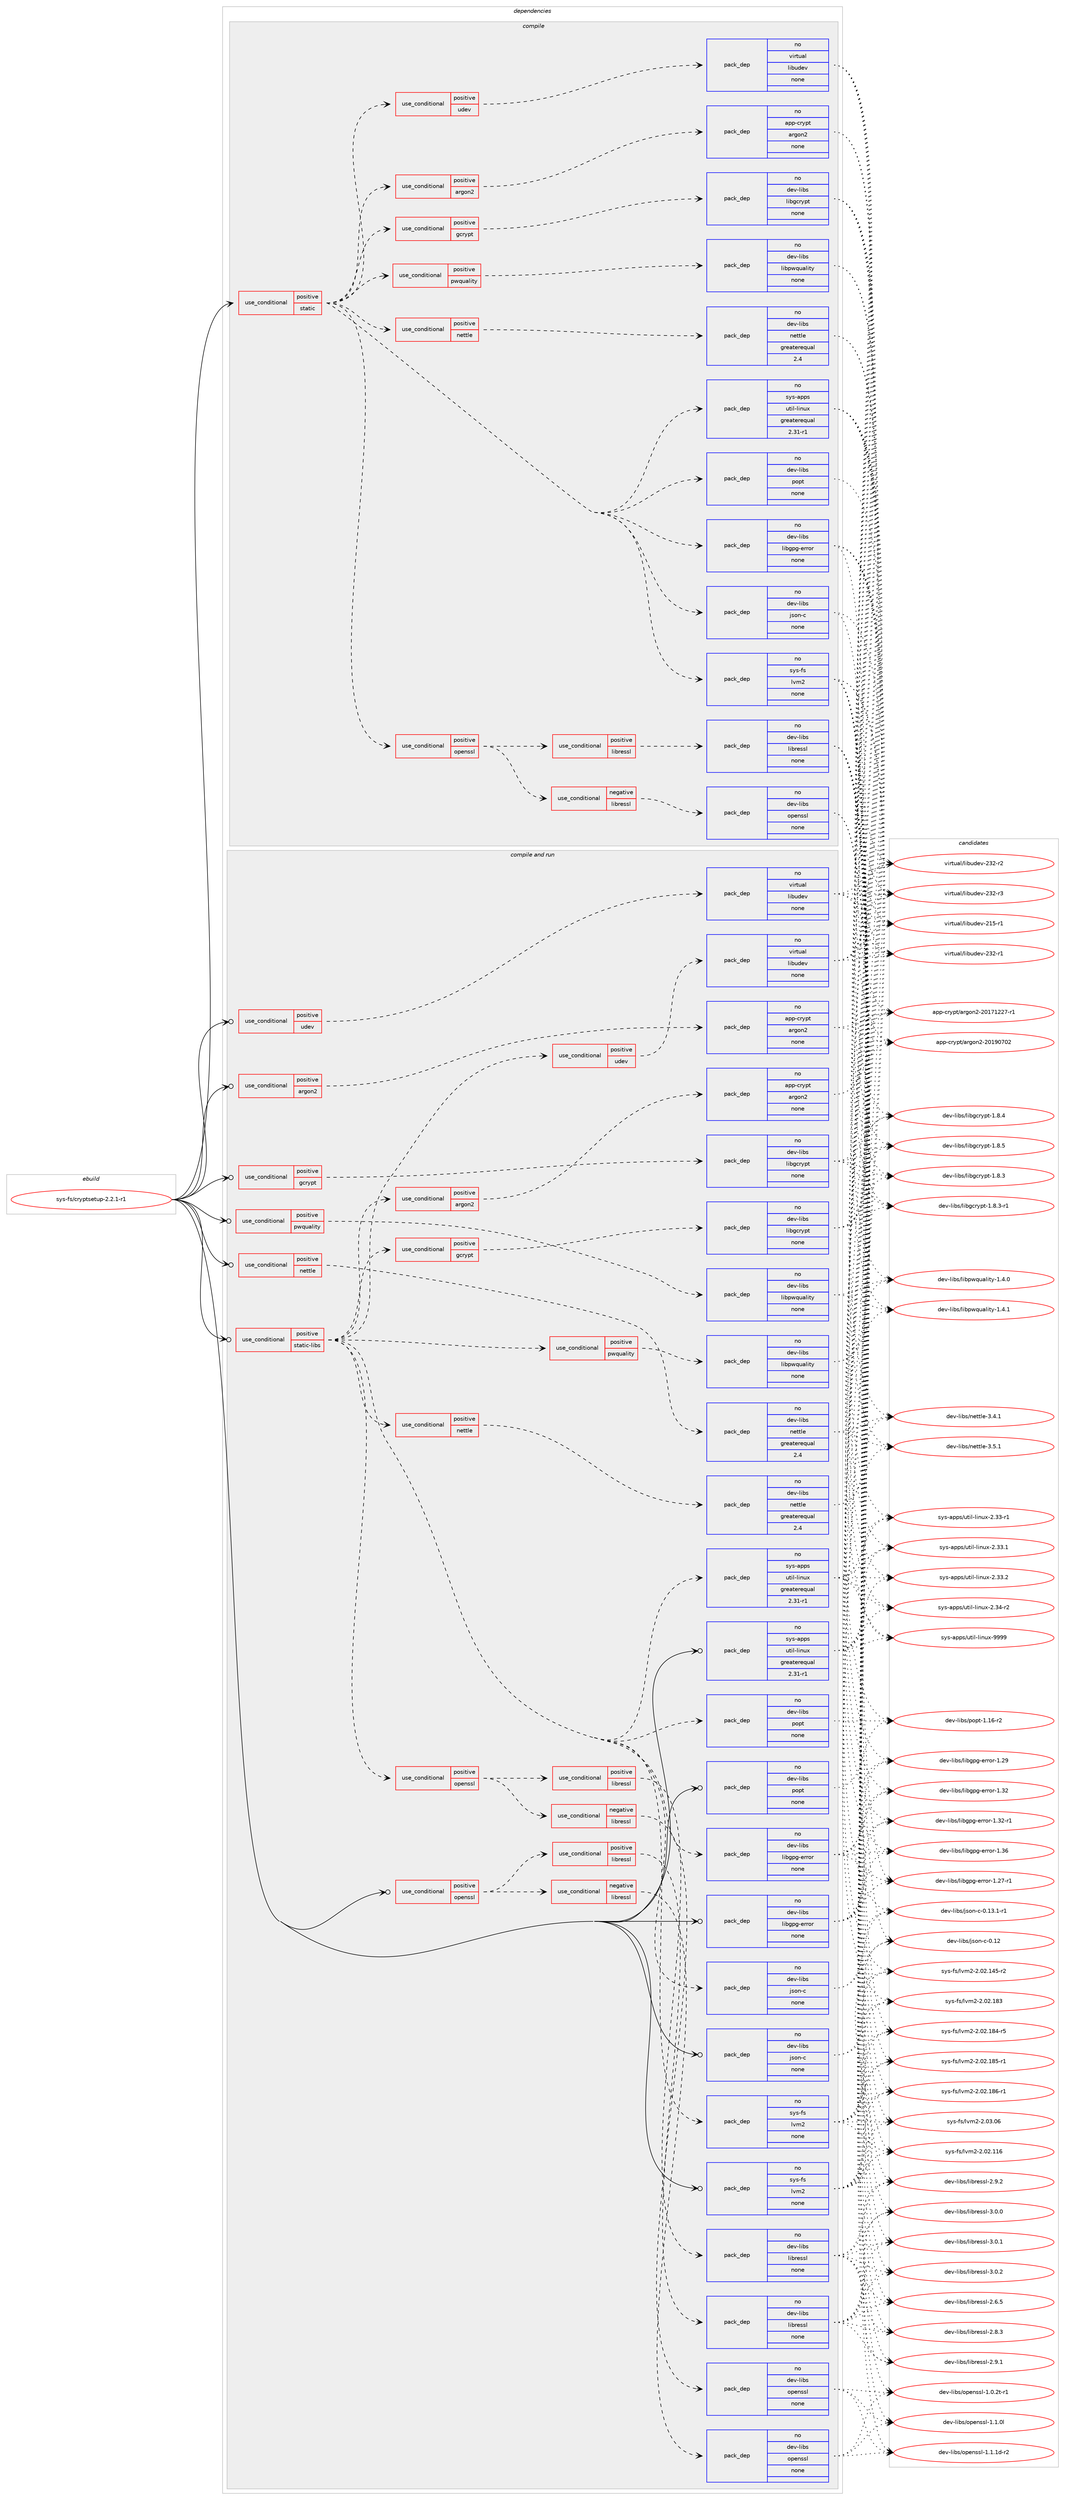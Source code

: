 digraph prolog {

# *************
# Graph options
# *************

newrank=true;
concentrate=true;
compound=true;
graph [rankdir=LR,fontname=Helvetica,fontsize=10,ranksep=1.5];#, ranksep=2.5, nodesep=0.2];
edge  [arrowhead=vee];
node  [fontname=Helvetica,fontsize=10];

# **********
# The ebuild
# **********

subgraph cluster_leftcol {
color=gray;
rank=same;
label=<<i>ebuild</i>>;
id [label="sys-fs/cryptsetup-2.2.1-r1", color=red, width=4, href="../sys-fs/cryptsetup-2.2.1-r1.svg"];
}

# ****************
# The dependencies
# ****************

subgraph cluster_midcol {
color=gray;
label=<<i>dependencies</i>>;
subgraph cluster_compile {
fillcolor="#eeeeee";
style=filled;
label=<<i>compile</i>>;
subgraph cond214289 {
dependency891576 [label=<<TABLE BORDER="0" CELLBORDER="1" CELLSPACING="0" CELLPADDING="4"><TR><TD ROWSPAN="3" CELLPADDING="10">use_conditional</TD></TR><TR><TD>positive</TD></TR><TR><TD>static</TD></TR></TABLE>>, shape=none, color=red];
subgraph pack661666 {
dependency891577 [label=<<TABLE BORDER="0" CELLBORDER="1" CELLSPACING="0" CELLPADDING="4" WIDTH="220"><TR><TD ROWSPAN="6" CELLPADDING="30">pack_dep</TD></TR><TR><TD WIDTH="110">no</TD></TR><TR><TD>dev-libs</TD></TR><TR><TD>json-c</TD></TR><TR><TD>none</TD></TR><TR><TD></TD></TR></TABLE>>, shape=none, color=blue];
}
dependency891576:e -> dependency891577:w [weight=20,style="dashed",arrowhead="vee"];
subgraph pack661667 {
dependency891578 [label=<<TABLE BORDER="0" CELLBORDER="1" CELLSPACING="0" CELLPADDING="4" WIDTH="220"><TR><TD ROWSPAN="6" CELLPADDING="30">pack_dep</TD></TR><TR><TD WIDTH="110">no</TD></TR><TR><TD>dev-libs</TD></TR><TR><TD>libgpg-error</TD></TR><TR><TD>none</TD></TR><TR><TD></TD></TR></TABLE>>, shape=none, color=blue];
}
dependency891576:e -> dependency891578:w [weight=20,style="dashed",arrowhead="vee"];
subgraph pack661668 {
dependency891579 [label=<<TABLE BORDER="0" CELLBORDER="1" CELLSPACING="0" CELLPADDING="4" WIDTH="220"><TR><TD ROWSPAN="6" CELLPADDING="30">pack_dep</TD></TR><TR><TD WIDTH="110">no</TD></TR><TR><TD>dev-libs</TD></TR><TR><TD>popt</TD></TR><TR><TD>none</TD></TR><TR><TD></TD></TR></TABLE>>, shape=none, color=blue];
}
dependency891576:e -> dependency891579:w [weight=20,style="dashed",arrowhead="vee"];
subgraph pack661669 {
dependency891580 [label=<<TABLE BORDER="0" CELLBORDER="1" CELLSPACING="0" CELLPADDING="4" WIDTH="220"><TR><TD ROWSPAN="6" CELLPADDING="30">pack_dep</TD></TR><TR><TD WIDTH="110">no</TD></TR><TR><TD>sys-apps</TD></TR><TR><TD>util-linux</TD></TR><TR><TD>greaterequal</TD></TR><TR><TD>2.31-r1</TD></TR></TABLE>>, shape=none, color=blue];
}
dependency891576:e -> dependency891580:w [weight=20,style="dashed",arrowhead="vee"];
subgraph cond214290 {
dependency891581 [label=<<TABLE BORDER="0" CELLBORDER="1" CELLSPACING="0" CELLPADDING="4"><TR><TD ROWSPAN="3" CELLPADDING="10">use_conditional</TD></TR><TR><TD>positive</TD></TR><TR><TD>argon2</TD></TR></TABLE>>, shape=none, color=red];
subgraph pack661670 {
dependency891582 [label=<<TABLE BORDER="0" CELLBORDER="1" CELLSPACING="0" CELLPADDING="4" WIDTH="220"><TR><TD ROWSPAN="6" CELLPADDING="30">pack_dep</TD></TR><TR><TD WIDTH="110">no</TD></TR><TR><TD>app-crypt</TD></TR><TR><TD>argon2</TD></TR><TR><TD>none</TD></TR><TR><TD></TD></TR></TABLE>>, shape=none, color=blue];
}
dependency891581:e -> dependency891582:w [weight=20,style="dashed",arrowhead="vee"];
}
dependency891576:e -> dependency891581:w [weight=20,style="dashed",arrowhead="vee"];
subgraph cond214291 {
dependency891583 [label=<<TABLE BORDER="0" CELLBORDER="1" CELLSPACING="0" CELLPADDING="4"><TR><TD ROWSPAN="3" CELLPADDING="10">use_conditional</TD></TR><TR><TD>positive</TD></TR><TR><TD>gcrypt</TD></TR></TABLE>>, shape=none, color=red];
subgraph pack661671 {
dependency891584 [label=<<TABLE BORDER="0" CELLBORDER="1" CELLSPACING="0" CELLPADDING="4" WIDTH="220"><TR><TD ROWSPAN="6" CELLPADDING="30">pack_dep</TD></TR><TR><TD WIDTH="110">no</TD></TR><TR><TD>dev-libs</TD></TR><TR><TD>libgcrypt</TD></TR><TR><TD>none</TD></TR><TR><TD></TD></TR></TABLE>>, shape=none, color=blue];
}
dependency891583:e -> dependency891584:w [weight=20,style="dashed",arrowhead="vee"];
}
dependency891576:e -> dependency891583:w [weight=20,style="dashed",arrowhead="vee"];
subgraph cond214292 {
dependency891585 [label=<<TABLE BORDER="0" CELLBORDER="1" CELLSPACING="0" CELLPADDING="4"><TR><TD ROWSPAN="3" CELLPADDING="10">use_conditional</TD></TR><TR><TD>positive</TD></TR><TR><TD>nettle</TD></TR></TABLE>>, shape=none, color=red];
subgraph pack661672 {
dependency891586 [label=<<TABLE BORDER="0" CELLBORDER="1" CELLSPACING="0" CELLPADDING="4" WIDTH="220"><TR><TD ROWSPAN="6" CELLPADDING="30">pack_dep</TD></TR><TR><TD WIDTH="110">no</TD></TR><TR><TD>dev-libs</TD></TR><TR><TD>nettle</TD></TR><TR><TD>greaterequal</TD></TR><TR><TD>2.4</TD></TR></TABLE>>, shape=none, color=blue];
}
dependency891585:e -> dependency891586:w [weight=20,style="dashed",arrowhead="vee"];
}
dependency891576:e -> dependency891585:w [weight=20,style="dashed",arrowhead="vee"];
subgraph cond214293 {
dependency891587 [label=<<TABLE BORDER="0" CELLBORDER="1" CELLSPACING="0" CELLPADDING="4"><TR><TD ROWSPAN="3" CELLPADDING="10">use_conditional</TD></TR><TR><TD>positive</TD></TR><TR><TD>openssl</TD></TR></TABLE>>, shape=none, color=red];
subgraph cond214294 {
dependency891588 [label=<<TABLE BORDER="0" CELLBORDER="1" CELLSPACING="0" CELLPADDING="4"><TR><TD ROWSPAN="3" CELLPADDING="10">use_conditional</TD></TR><TR><TD>negative</TD></TR><TR><TD>libressl</TD></TR></TABLE>>, shape=none, color=red];
subgraph pack661673 {
dependency891589 [label=<<TABLE BORDER="0" CELLBORDER="1" CELLSPACING="0" CELLPADDING="4" WIDTH="220"><TR><TD ROWSPAN="6" CELLPADDING="30">pack_dep</TD></TR><TR><TD WIDTH="110">no</TD></TR><TR><TD>dev-libs</TD></TR><TR><TD>openssl</TD></TR><TR><TD>none</TD></TR><TR><TD></TD></TR></TABLE>>, shape=none, color=blue];
}
dependency891588:e -> dependency891589:w [weight=20,style="dashed",arrowhead="vee"];
}
dependency891587:e -> dependency891588:w [weight=20,style="dashed",arrowhead="vee"];
subgraph cond214295 {
dependency891590 [label=<<TABLE BORDER="0" CELLBORDER="1" CELLSPACING="0" CELLPADDING="4"><TR><TD ROWSPAN="3" CELLPADDING="10">use_conditional</TD></TR><TR><TD>positive</TD></TR><TR><TD>libressl</TD></TR></TABLE>>, shape=none, color=red];
subgraph pack661674 {
dependency891591 [label=<<TABLE BORDER="0" CELLBORDER="1" CELLSPACING="0" CELLPADDING="4" WIDTH="220"><TR><TD ROWSPAN="6" CELLPADDING="30">pack_dep</TD></TR><TR><TD WIDTH="110">no</TD></TR><TR><TD>dev-libs</TD></TR><TR><TD>libressl</TD></TR><TR><TD>none</TD></TR><TR><TD></TD></TR></TABLE>>, shape=none, color=blue];
}
dependency891590:e -> dependency891591:w [weight=20,style="dashed",arrowhead="vee"];
}
dependency891587:e -> dependency891590:w [weight=20,style="dashed",arrowhead="vee"];
}
dependency891576:e -> dependency891587:w [weight=20,style="dashed",arrowhead="vee"];
subgraph cond214296 {
dependency891592 [label=<<TABLE BORDER="0" CELLBORDER="1" CELLSPACING="0" CELLPADDING="4"><TR><TD ROWSPAN="3" CELLPADDING="10">use_conditional</TD></TR><TR><TD>positive</TD></TR><TR><TD>pwquality</TD></TR></TABLE>>, shape=none, color=red];
subgraph pack661675 {
dependency891593 [label=<<TABLE BORDER="0" CELLBORDER="1" CELLSPACING="0" CELLPADDING="4" WIDTH="220"><TR><TD ROWSPAN="6" CELLPADDING="30">pack_dep</TD></TR><TR><TD WIDTH="110">no</TD></TR><TR><TD>dev-libs</TD></TR><TR><TD>libpwquality</TD></TR><TR><TD>none</TD></TR><TR><TD></TD></TR></TABLE>>, shape=none, color=blue];
}
dependency891592:e -> dependency891593:w [weight=20,style="dashed",arrowhead="vee"];
}
dependency891576:e -> dependency891592:w [weight=20,style="dashed",arrowhead="vee"];
subgraph pack661676 {
dependency891594 [label=<<TABLE BORDER="0" CELLBORDER="1" CELLSPACING="0" CELLPADDING="4" WIDTH="220"><TR><TD ROWSPAN="6" CELLPADDING="30">pack_dep</TD></TR><TR><TD WIDTH="110">no</TD></TR><TR><TD>sys-fs</TD></TR><TR><TD>lvm2</TD></TR><TR><TD>none</TD></TR><TR><TD></TD></TR></TABLE>>, shape=none, color=blue];
}
dependency891576:e -> dependency891594:w [weight=20,style="dashed",arrowhead="vee"];
subgraph cond214297 {
dependency891595 [label=<<TABLE BORDER="0" CELLBORDER="1" CELLSPACING="0" CELLPADDING="4"><TR><TD ROWSPAN="3" CELLPADDING="10">use_conditional</TD></TR><TR><TD>positive</TD></TR><TR><TD>udev</TD></TR></TABLE>>, shape=none, color=red];
subgraph pack661677 {
dependency891596 [label=<<TABLE BORDER="0" CELLBORDER="1" CELLSPACING="0" CELLPADDING="4" WIDTH="220"><TR><TD ROWSPAN="6" CELLPADDING="30">pack_dep</TD></TR><TR><TD WIDTH="110">no</TD></TR><TR><TD>virtual</TD></TR><TR><TD>libudev</TD></TR><TR><TD>none</TD></TR><TR><TD></TD></TR></TABLE>>, shape=none, color=blue];
}
dependency891595:e -> dependency891596:w [weight=20,style="dashed",arrowhead="vee"];
}
dependency891576:e -> dependency891595:w [weight=20,style="dashed",arrowhead="vee"];
}
id:e -> dependency891576:w [weight=20,style="solid",arrowhead="vee"];
}
subgraph cluster_compileandrun {
fillcolor="#eeeeee";
style=filled;
label=<<i>compile and run</i>>;
subgraph cond214298 {
dependency891597 [label=<<TABLE BORDER="0" CELLBORDER="1" CELLSPACING="0" CELLPADDING="4"><TR><TD ROWSPAN="3" CELLPADDING="10">use_conditional</TD></TR><TR><TD>positive</TD></TR><TR><TD>argon2</TD></TR></TABLE>>, shape=none, color=red];
subgraph pack661678 {
dependency891598 [label=<<TABLE BORDER="0" CELLBORDER="1" CELLSPACING="0" CELLPADDING="4" WIDTH="220"><TR><TD ROWSPAN="6" CELLPADDING="30">pack_dep</TD></TR><TR><TD WIDTH="110">no</TD></TR><TR><TD>app-crypt</TD></TR><TR><TD>argon2</TD></TR><TR><TD>none</TD></TR><TR><TD></TD></TR></TABLE>>, shape=none, color=blue];
}
dependency891597:e -> dependency891598:w [weight=20,style="dashed",arrowhead="vee"];
}
id:e -> dependency891597:w [weight=20,style="solid",arrowhead="odotvee"];
subgraph cond214299 {
dependency891599 [label=<<TABLE BORDER="0" CELLBORDER="1" CELLSPACING="0" CELLPADDING="4"><TR><TD ROWSPAN="3" CELLPADDING="10">use_conditional</TD></TR><TR><TD>positive</TD></TR><TR><TD>gcrypt</TD></TR></TABLE>>, shape=none, color=red];
subgraph pack661679 {
dependency891600 [label=<<TABLE BORDER="0" CELLBORDER="1" CELLSPACING="0" CELLPADDING="4" WIDTH="220"><TR><TD ROWSPAN="6" CELLPADDING="30">pack_dep</TD></TR><TR><TD WIDTH="110">no</TD></TR><TR><TD>dev-libs</TD></TR><TR><TD>libgcrypt</TD></TR><TR><TD>none</TD></TR><TR><TD></TD></TR></TABLE>>, shape=none, color=blue];
}
dependency891599:e -> dependency891600:w [weight=20,style="dashed",arrowhead="vee"];
}
id:e -> dependency891599:w [weight=20,style="solid",arrowhead="odotvee"];
subgraph cond214300 {
dependency891601 [label=<<TABLE BORDER="0" CELLBORDER="1" CELLSPACING="0" CELLPADDING="4"><TR><TD ROWSPAN="3" CELLPADDING="10">use_conditional</TD></TR><TR><TD>positive</TD></TR><TR><TD>nettle</TD></TR></TABLE>>, shape=none, color=red];
subgraph pack661680 {
dependency891602 [label=<<TABLE BORDER="0" CELLBORDER="1" CELLSPACING="0" CELLPADDING="4" WIDTH="220"><TR><TD ROWSPAN="6" CELLPADDING="30">pack_dep</TD></TR><TR><TD WIDTH="110">no</TD></TR><TR><TD>dev-libs</TD></TR><TR><TD>nettle</TD></TR><TR><TD>greaterequal</TD></TR><TR><TD>2.4</TD></TR></TABLE>>, shape=none, color=blue];
}
dependency891601:e -> dependency891602:w [weight=20,style="dashed",arrowhead="vee"];
}
id:e -> dependency891601:w [weight=20,style="solid",arrowhead="odotvee"];
subgraph cond214301 {
dependency891603 [label=<<TABLE BORDER="0" CELLBORDER="1" CELLSPACING="0" CELLPADDING="4"><TR><TD ROWSPAN="3" CELLPADDING="10">use_conditional</TD></TR><TR><TD>positive</TD></TR><TR><TD>openssl</TD></TR></TABLE>>, shape=none, color=red];
subgraph cond214302 {
dependency891604 [label=<<TABLE BORDER="0" CELLBORDER="1" CELLSPACING="0" CELLPADDING="4"><TR><TD ROWSPAN="3" CELLPADDING="10">use_conditional</TD></TR><TR><TD>negative</TD></TR><TR><TD>libressl</TD></TR></TABLE>>, shape=none, color=red];
subgraph pack661681 {
dependency891605 [label=<<TABLE BORDER="0" CELLBORDER="1" CELLSPACING="0" CELLPADDING="4" WIDTH="220"><TR><TD ROWSPAN="6" CELLPADDING="30">pack_dep</TD></TR><TR><TD WIDTH="110">no</TD></TR><TR><TD>dev-libs</TD></TR><TR><TD>openssl</TD></TR><TR><TD>none</TD></TR><TR><TD></TD></TR></TABLE>>, shape=none, color=blue];
}
dependency891604:e -> dependency891605:w [weight=20,style="dashed",arrowhead="vee"];
}
dependency891603:e -> dependency891604:w [weight=20,style="dashed",arrowhead="vee"];
subgraph cond214303 {
dependency891606 [label=<<TABLE BORDER="0" CELLBORDER="1" CELLSPACING="0" CELLPADDING="4"><TR><TD ROWSPAN="3" CELLPADDING="10">use_conditional</TD></TR><TR><TD>positive</TD></TR><TR><TD>libressl</TD></TR></TABLE>>, shape=none, color=red];
subgraph pack661682 {
dependency891607 [label=<<TABLE BORDER="0" CELLBORDER="1" CELLSPACING="0" CELLPADDING="4" WIDTH="220"><TR><TD ROWSPAN="6" CELLPADDING="30">pack_dep</TD></TR><TR><TD WIDTH="110">no</TD></TR><TR><TD>dev-libs</TD></TR><TR><TD>libressl</TD></TR><TR><TD>none</TD></TR><TR><TD></TD></TR></TABLE>>, shape=none, color=blue];
}
dependency891606:e -> dependency891607:w [weight=20,style="dashed",arrowhead="vee"];
}
dependency891603:e -> dependency891606:w [weight=20,style="dashed",arrowhead="vee"];
}
id:e -> dependency891603:w [weight=20,style="solid",arrowhead="odotvee"];
subgraph cond214304 {
dependency891608 [label=<<TABLE BORDER="0" CELLBORDER="1" CELLSPACING="0" CELLPADDING="4"><TR><TD ROWSPAN="3" CELLPADDING="10">use_conditional</TD></TR><TR><TD>positive</TD></TR><TR><TD>pwquality</TD></TR></TABLE>>, shape=none, color=red];
subgraph pack661683 {
dependency891609 [label=<<TABLE BORDER="0" CELLBORDER="1" CELLSPACING="0" CELLPADDING="4" WIDTH="220"><TR><TD ROWSPAN="6" CELLPADDING="30">pack_dep</TD></TR><TR><TD WIDTH="110">no</TD></TR><TR><TD>dev-libs</TD></TR><TR><TD>libpwquality</TD></TR><TR><TD>none</TD></TR><TR><TD></TD></TR></TABLE>>, shape=none, color=blue];
}
dependency891608:e -> dependency891609:w [weight=20,style="dashed",arrowhead="vee"];
}
id:e -> dependency891608:w [weight=20,style="solid",arrowhead="odotvee"];
subgraph cond214305 {
dependency891610 [label=<<TABLE BORDER="0" CELLBORDER="1" CELLSPACING="0" CELLPADDING="4"><TR><TD ROWSPAN="3" CELLPADDING="10">use_conditional</TD></TR><TR><TD>positive</TD></TR><TR><TD>static-libs</TD></TR></TABLE>>, shape=none, color=red];
subgraph pack661684 {
dependency891611 [label=<<TABLE BORDER="0" CELLBORDER="1" CELLSPACING="0" CELLPADDING="4" WIDTH="220"><TR><TD ROWSPAN="6" CELLPADDING="30">pack_dep</TD></TR><TR><TD WIDTH="110">no</TD></TR><TR><TD>dev-libs</TD></TR><TR><TD>json-c</TD></TR><TR><TD>none</TD></TR><TR><TD></TD></TR></TABLE>>, shape=none, color=blue];
}
dependency891610:e -> dependency891611:w [weight=20,style="dashed",arrowhead="vee"];
subgraph pack661685 {
dependency891612 [label=<<TABLE BORDER="0" CELLBORDER="1" CELLSPACING="0" CELLPADDING="4" WIDTH="220"><TR><TD ROWSPAN="6" CELLPADDING="30">pack_dep</TD></TR><TR><TD WIDTH="110">no</TD></TR><TR><TD>dev-libs</TD></TR><TR><TD>libgpg-error</TD></TR><TR><TD>none</TD></TR><TR><TD></TD></TR></TABLE>>, shape=none, color=blue];
}
dependency891610:e -> dependency891612:w [weight=20,style="dashed",arrowhead="vee"];
subgraph pack661686 {
dependency891613 [label=<<TABLE BORDER="0" CELLBORDER="1" CELLSPACING="0" CELLPADDING="4" WIDTH="220"><TR><TD ROWSPAN="6" CELLPADDING="30">pack_dep</TD></TR><TR><TD WIDTH="110">no</TD></TR><TR><TD>dev-libs</TD></TR><TR><TD>popt</TD></TR><TR><TD>none</TD></TR><TR><TD></TD></TR></TABLE>>, shape=none, color=blue];
}
dependency891610:e -> dependency891613:w [weight=20,style="dashed",arrowhead="vee"];
subgraph pack661687 {
dependency891614 [label=<<TABLE BORDER="0" CELLBORDER="1" CELLSPACING="0" CELLPADDING="4" WIDTH="220"><TR><TD ROWSPAN="6" CELLPADDING="30">pack_dep</TD></TR><TR><TD WIDTH="110">no</TD></TR><TR><TD>sys-apps</TD></TR><TR><TD>util-linux</TD></TR><TR><TD>greaterequal</TD></TR><TR><TD>2.31-r1</TD></TR></TABLE>>, shape=none, color=blue];
}
dependency891610:e -> dependency891614:w [weight=20,style="dashed",arrowhead="vee"];
subgraph cond214306 {
dependency891615 [label=<<TABLE BORDER="0" CELLBORDER="1" CELLSPACING="0" CELLPADDING="4"><TR><TD ROWSPAN="3" CELLPADDING="10">use_conditional</TD></TR><TR><TD>positive</TD></TR><TR><TD>argon2</TD></TR></TABLE>>, shape=none, color=red];
subgraph pack661688 {
dependency891616 [label=<<TABLE BORDER="0" CELLBORDER="1" CELLSPACING="0" CELLPADDING="4" WIDTH="220"><TR><TD ROWSPAN="6" CELLPADDING="30">pack_dep</TD></TR><TR><TD WIDTH="110">no</TD></TR><TR><TD>app-crypt</TD></TR><TR><TD>argon2</TD></TR><TR><TD>none</TD></TR><TR><TD></TD></TR></TABLE>>, shape=none, color=blue];
}
dependency891615:e -> dependency891616:w [weight=20,style="dashed",arrowhead="vee"];
}
dependency891610:e -> dependency891615:w [weight=20,style="dashed",arrowhead="vee"];
subgraph cond214307 {
dependency891617 [label=<<TABLE BORDER="0" CELLBORDER="1" CELLSPACING="0" CELLPADDING="4"><TR><TD ROWSPAN="3" CELLPADDING="10">use_conditional</TD></TR><TR><TD>positive</TD></TR><TR><TD>gcrypt</TD></TR></TABLE>>, shape=none, color=red];
subgraph pack661689 {
dependency891618 [label=<<TABLE BORDER="0" CELLBORDER="1" CELLSPACING="0" CELLPADDING="4" WIDTH="220"><TR><TD ROWSPAN="6" CELLPADDING="30">pack_dep</TD></TR><TR><TD WIDTH="110">no</TD></TR><TR><TD>dev-libs</TD></TR><TR><TD>libgcrypt</TD></TR><TR><TD>none</TD></TR><TR><TD></TD></TR></TABLE>>, shape=none, color=blue];
}
dependency891617:e -> dependency891618:w [weight=20,style="dashed",arrowhead="vee"];
}
dependency891610:e -> dependency891617:w [weight=20,style="dashed",arrowhead="vee"];
subgraph cond214308 {
dependency891619 [label=<<TABLE BORDER="0" CELLBORDER="1" CELLSPACING="0" CELLPADDING="4"><TR><TD ROWSPAN="3" CELLPADDING="10">use_conditional</TD></TR><TR><TD>positive</TD></TR><TR><TD>nettle</TD></TR></TABLE>>, shape=none, color=red];
subgraph pack661690 {
dependency891620 [label=<<TABLE BORDER="0" CELLBORDER="1" CELLSPACING="0" CELLPADDING="4" WIDTH="220"><TR><TD ROWSPAN="6" CELLPADDING="30">pack_dep</TD></TR><TR><TD WIDTH="110">no</TD></TR><TR><TD>dev-libs</TD></TR><TR><TD>nettle</TD></TR><TR><TD>greaterequal</TD></TR><TR><TD>2.4</TD></TR></TABLE>>, shape=none, color=blue];
}
dependency891619:e -> dependency891620:w [weight=20,style="dashed",arrowhead="vee"];
}
dependency891610:e -> dependency891619:w [weight=20,style="dashed",arrowhead="vee"];
subgraph cond214309 {
dependency891621 [label=<<TABLE BORDER="0" CELLBORDER="1" CELLSPACING="0" CELLPADDING="4"><TR><TD ROWSPAN="3" CELLPADDING="10">use_conditional</TD></TR><TR><TD>positive</TD></TR><TR><TD>openssl</TD></TR></TABLE>>, shape=none, color=red];
subgraph cond214310 {
dependency891622 [label=<<TABLE BORDER="0" CELLBORDER="1" CELLSPACING="0" CELLPADDING="4"><TR><TD ROWSPAN="3" CELLPADDING="10">use_conditional</TD></TR><TR><TD>negative</TD></TR><TR><TD>libressl</TD></TR></TABLE>>, shape=none, color=red];
subgraph pack661691 {
dependency891623 [label=<<TABLE BORDER="0" CELLBORDER="1" CELLSPACING="0" CELLPADDING="4" WIDTH="220"><TR><TD ROWSPAN="6" CELLPADDING="30">pack_dep</TD></TR><TR><TD WIDTH="110">no</TD></TR><TR><TD>dev-libs</TD></TR><TR><TD>openssl</TD></TR><TR><TD>none</TD></TR><TR><TD></TD></TR></TABLE>>, shape=none, color=blue];
}
dependency891622:e -> dependency891623:w [weight=20,style="dashed",arrowhead="vee"];
}
dependency891621:e -> dependency891622:w [weight=20,style="dashed",arrowhead="vee"];
subgraph cond214311 {
dependency891624 [label=<<TABLE BORDER="0" CELLBORDER="1" CELLSPACING="0" CELLPADDING="4"><TR><TD ROWSPAN="3" CELLPADDING="10">use_conditional</TD></TR><TR><TD>positive</TD></TR><TR><TD>libressl</TD></TR></TABLE>>, shape=none, color=red];
subgraph pack661692 {
dependency891625 [label=<<TABLE BORDER="0" CELLBORDER="1" CELLSPACING="0" CELLPADDING="4" WIDTH="220"><TR><TD ROWSPAN="6" CELLPADDING="30">pack_dep</TD></TR><TR><TD WIDTH="110">no</TD></TR><TR><TD>dev-libs</TD></TR><TR><TD>libressl</TD></TR><TR><TD>none</TD></TR><TR><TD></TD></TR></TABLE>>, shape=none, color=blue];
}
dependency891624:e -> dependency891625:w [weight=20,style="dashed",arrowhead="vee"];
}
dependency891621:e -> dependency891624:w [weight=20,style="dashed",arrowhead="vee"];
}
dependency891610:e -> dependency891621:w [weight=20,style="dashed",arrowhead="vee"];
subgraph cond214312 {
dependency891626 [label=<<TABLE BORDER="0" CELLBORDER="1" CELLSPACING="0" CELLPADDING="4"><TR><TD ROWSPAN="3" CELLPADDING="10">use_conditional</TD></TR><TR><TD>positive</TD></TR><TR><TD>pwquality</TD></TR></TABLE>>, shape=none, color=red];
subgraph pack661693 {
dependency891627 [label=<<TABLE BORDER="0" CELLBORDER="1" CELLSPACING="0" CELLPADDING="4" WIDTH="220"><TR><TD ROWSPAN="6" CELLPADDING="30">pack_dep</TD></TR><TR><TD WIDTH="110">no</TD></TR><TR><TD>dev-libs</TD></TR><TR><TD>libpwquality</TD></TR><TR><TD>none</TD></TR><TR><TD></TD></TR></TABLE>>, shape=none, color=blue];
}
dependency891626:e -> dependency891627:w [weight=20,style="dashed",arrowhead="vee"];
}
dependency891610:e -> dependency891626:w [weight=20,style="dashed",arrowhead="vee"];
subgraph pack661694 {
dependency891628 [label=<<TABLE BORDER="0" CELLBORDER="1" CELLSPACING="0" CELLPADDING="4" WIDTH="220"><TR><TD ROWSPAN="6" CELLPADDING="30">pack_dep</TD></TR><TR><TD WIDTH="110">no</TD></TR><TR><TD>sys-fs</TD></TR><TR><TD>lvm2</TD></TR><TR><TD>none</TD></TR><TR><TD></TD></TR></TABLE>>, shape=none, color=blue];
}
dependency891610:e -> dependency891628:w [weight=20,style="dashed",arrowhead="vee"];
subgraph cond214313 {
dependency891629 [label=<<TABLE BORDER="0" CELLBORDER="1" CELLSPACING="0" CELLPADDING="4"><TR><TD ROWSPAN="3" CELLPADDING="10">use_conditional</TD></TR><TR><TD>positive</TD></TR><TR><TD>udev</TD></TR></TABLE>>, shape=none, color=red];
subgraph pack661695 {
dependency891630 [label=<<TABLE BORDER="0" CELLBORDER="1" CELLSPACING="0" CELLPADDING="4" WIDTH="220"><TR><TD ROWSPAN="6" CELLPADDING="30">pack_dep</TD></TR><TR><TD WIDTH="110">no</TD></TR><TR><TD>virtual</TD></TR><TR><TD>libudev</TD></TR><TR><TD>none</TD></TR><TR><TD></TD></TR></TABLE>>, shape=none, color=blue];
}
dependency891629:e -> dependency891630:w [weight=20,style="dashed",arrowhead="vee"];
}
dependency891610:e -> dependency891629:w [weight=20,style="dashed",arrowhead="vee"];
}
id:e -> dependency891610:w [weight=20,style="solid",arrowhead="odotvee"];
subgraph cond214314 {
dependency891631 [label=<<TABLE BORDER="0" CELLBORDER="1" CELLSPACING="0" CELLPADDING="4"><TR><TD ROWSPAN="3" CELLPADDING="10">use_conditional</TD></TR><TR><TD>positive</TD></TR><TR><TD>udev</TD></TR></TABLE>>, shape=none, color=red];
subgraph pack661696 {
dependency891632 [label=<<TABLE BORDER="0" CELLBORDER="1" CELLSPACING="0" CELLPADDING="4" WIDTH="220"><TR><TD ROWSPAN="6" CELLPADDING="30">pack_dep</TD></TR><TR><TD WIDTH="110">no</TD></TR><TR><TD>virtual</TD></TR><TR><TD>libudev</TD></TR><TR><TD>none</TD></TR><TR><TD></TD></TR></TABLE>>, shape=none, color=blue];
}
dependency891631:e -> dependency891632:w [weight=20,style="dashed",arrowhead="vee"];
}
id:e -> dependency891631:w [weight=20,style="solid",arrowhead="odotvee"];
subgraph pack661697 {
dependency891633 [label=<<TABLE BORDER="0" CELLBORDER="1" CELLSPACING="0" CELLPADDING="4" WIDTH="220"><TR><TD ROWSPAN="6" CELLPADDING="30">pack_dep</TD></TR><TR><TD WIDTH="110">no</TD></TR><TR><TD>dev-libs</TD></TR><TR><TD>json-c</TD></TR><TR><TD>none</TD></TR><TR><TD></TD></TR></TABLE>>, shape=none, color=blue];
}
id:e -> dependency891633:w [weight=20,style="solid",arrowhead="odotvee"];
subgraph pack661698 {
dependency891634 [label=<<TABLE BORDER="0" CELLBORDER="1" CELLSPACING="0" CELLPADDING="4" WIDTH="220"><TR><TD ROWSPAN="6" CELLPADDING="30">pack_dep</TD></TR><TR><TD WIDTH="110">no</TD></TR><TR><TD>dev-libs</TD></TR><TR><TD>libgpg-error</TD></TR><TR><TD>none</TD></TR><TR><TD></TD></TR></TABLE>>, shape=none, color=blue];
}
id:e -> dependency891634:w [weight=20,style="solid",arrowhead="odotvee"];
subgraph pack661699 {
dependency891635 [label=<<TABLE BORDER="0" CELLBORDER="1" CELLSPACING="0" CELLPADDING="4" WIDTH="220"><TR><TD ROWSPAN="6" CELLPADDING="30">pack_dep</TD></TR><TR><TD WIDTH="110">no</TD></TR><TR><TD>dev-libs</TD></TR><TR><TD>popt</TD></TR><TR><TD>none</TD></TR><TR><TD></TD></TR></TABLE>>, shape=none, color=blue];
}
id:e -> dependency891635:w [weight=20,style="solid",arrowhead="odotvee"];
subgraph pack661700 {
dependency891636 [label=<<TABLE BORDER="0" CELLBORDER="1" CELLSPACING="0" CELLPADDING="4" WIDTH="220"><TR><TD ROWSPAN="6" CELLPADDING="30">pack_dep</TD></TR><TR><TD WIDTH="110">no</TD></TR><TR><TD>sys-apps</TD></TR><TR><TD>util-linux</TD></TR><TR><TD>greaterequal</TD></TR><TR><TD>2.31-r1</TD></TR></TABLE>>, shape=none, color=blue];
}
id:e -> dependency891636:w [weight=20,style="solid",arrowhead="odotvee"];
subgraph pack661701 {
dependency891637 [label=<<TABLE BORDER="0" CELLBORDER="1" CELLSPACING="0" CELLPADDING="4" WIDTH="220"><TR><TD ROWSPAN="6" CELLPADDING="30">pack_dep</TD></TR><TR><TD WIDTH="110">no</TD></TR><TR><TD>sys-fs</TD></TR><TR><TD>lvm2</TD></TR><TR><TD>none</TD></TR><TR><TD></TD></TR></TABLE>>, shape=none, color=blue];
}
id:e -> dependency891637:w [weight=20,style="solid",arrowhead="odotvee"];
}
subgraph cluster_run {
fillcolor="#eeeeee";
style=filled;
label=<<i>run</i>>;
}
}

# **************
# The candidates
# **************

subgraph cluster_choices {
rank=same;
color=gray;
label=<<i>candidates</i>>;

subgraph choice661666 {
color=black;
nodesep=1;
choice10010111845108105981154710611511111045994548464950 [label="dev-libs/json-c-0.12", color=red, width=4,href="../dev-libs/json-c-0.12.svg"];
choice1001011184510810598115471061151111104599454846495146494511449 [label="dev-libs/json-c-0.13.1-r1", color=red, width=4,href="../dev-libs/json-c-0.13.1-r1.svg"];
dependency891577:e -> choice10010111845108105981154710611511111045994548464950:w [style=dotted,weight="100"];
dependency891577:e -> choice1001011184510810598115471061151111104599454846495146494511449:w [style=dotted,weight="100"];
}
subgraph choice661667 {
color=black;
nodesep=1;
choice100101118451081059811547108105981031121034510111411411111445494650554511449 [label="dev-libs/libgpg-error-1.27-r1", color=red, width=4,href="../dev-libs/libgpg-error-1.27-r1.svg"];
choice10010111845108105981154710810598103112103451011141141111144549465057 [label="dev-libs/libgpg-error-1.29", color=red, width=4,href="../dev-libs/libgpg-error-1.29.svg"];
choice10010111845108105981154710810598103112103451011141141111144549465150 [label="dev-libs/libgpg-error-1.32", color=red, width=4,href="../dev-libs/libgpg-error-1.32.svg"];
choice100101118451081059811547108105981031121034510111411411111445494651504511449 [label="dev-libs/libgpg-error-1.32-r1", color=red, width=4,href="../dev-libs/libgpg-error-1.32-r1.svg"];
choice10010111845108105981154710810598103112103451011141141111144549465154 [label="dev-libs/libgpg-error-1.36", color=red, width=4,href="../dev-libs/libgpg-error-1.36.svg"];
dependency891578:e -> choice100101118451081059811547108105981031121034510111411411111445494650554511449:w [style=dotted,weight="100"];
dependency891578:e -> choice10010111845108105981154710810598103112103451011141141111144549465057:w [style=dotted,weight="100"];
dependency891578:e -> choice10010111845108105981154710810598103112103451011141141111144549465150:w [style=dotted,weight="100"];
dependency891578:e -> choice100101118451081059811547108105981031121034510111411411111445494651504511449:w [style=dotted,weight="100"];
dependency891578:e -> choice10010111845108105981154710810598103112103451011141141111144549465154:w [style=dotted,weight="100"];
}
subgraph choice661668 {
color=black;
nodesep=1;
choice10010111845108105981154711211111211645494649544511450 [label="dev-libs/popt-1.16-r2", color=red, width=4,href="../dev-libs/popt-1.16-r2.svg"];
dependency891579:e -> choice10010111845108105981154711211111211645494649544511450:w [style=dotted,weight="100"];
}
subgraph choice661669 {
color=black;
nodesep=1;
choice1151211154597112112115471171161051084510810511011712045504651514511449 [label="sys-apps/util-linux-2.33-r1", color=red, width=4,href="../sys-apps/util-linux-2.33-r1.svg"];
choice1151211154597112112115471171161051084510810511011712045504651514649 [label="sys-apps/util-linux-2.33.1", color=red, width=4,href="../sys-apps/util-linux-2.33.1.svg"];
choice1151211154597112112115471171161051084510810511011712045504651514650 [label="sys-apps/util-linux-2.33.2", color=red, width=4,href="../sys-apps/util-linux-2.33.2.svg"];
choice1151211154597112112115471171161051084510810511011712045504651524511450 [label="sys-apps/util-linux-2.34-r2", color=red, width=4,href="../sys-apps/util-linux-2.34-r2.svg"];
choice115121115459711211211547117116105108451081051101171204557575757 [label="sys-apps/util-linux-9999", color=red, width=4,href="../sys-apps/util-linux-9999.svg"];
dependency891580:e -> choice1151211154597112112115471171161051084510810511011712045504651514511449:w [style=dotted,weight="100"];
dependency891580:e -> choice1151211154597112112115471171161051084510810511011712045504651514649:w [style=dotted,weight="100"];
dependency891580:e -> choice1151211154597112112115471171161051084510810511011712045504651514650:w [style=dotted,weight="100"];
dependency891580:e -> choice1151211154597112112115471171161051084510810511011712045504651524511450:w [style=dotted,weight="100"];
dependency891580:e -> choice115121115459711211211547117116105108451081051101171204557575757:w [style=dotted,weight="100"];
}
subgraph choice661670 {
color=black;
nodesep=1;
choice9711211245991141211121164797114103111110504550484955495050554511449 [label="app-crypt/argon2-20171227-r1", color=red, width=4,href="../app-crypt/argon2-20171227-r1.svg"];
choice971121124599114121112116479711410311111050455048495748554850 [label="app-crypt/argon2-20190702", color=red, width=4,href="../app-crypt/argon2-20190702.svg"];
dependency891582:e -> choice9711211245991141211121164797114103111110504550484955495050554511449:w [style=dotted,weight="100"];
dependency891582:e -> choice971121124599114121112116479711410311111050455048495748554850:w [style=dotted,weight="100"];
}
subgraph choice661671 {
color=black;
nodesep=1;
choice1001011184510810598115471081059810399114121112116454946564651 [label="dev-libs/libgcrypt-1.8.3", color=red, width=4,href="../dev-libs/libgcrypt-1.8.3.svg"];
choice10010111845108105981154710810598103991141211121164549465646514511449 [label="dev-libs/libgcrypt-1.8.3-r1", color=red, width=4,href="../dev-libs/libgcrypt-1.8.3-r1.svg"];
choice1001011184510810598115471081059810399114121112116454946564652 [label="dev-libs/libgcrypt-1.8.4", color=red, width=4,href="../dev-libs/libgcrypt-1.8.4.svg"];
choice1001011184510810598115471081059810399114121112116454946564653 [label="dev-libs/libgcrypt-1.8.5", color=red, width=4,href="../dev-libs/libgcrypt-1.8.5.svg"];
dependency891584:e -> choice1001011184510810598115471081059810399114121112116454946564651:w [style=dotted,weight="100"];
dependency891584:e -> choice10010111845108105981154710810598103991141211121164549465646514511449:w [style=dotted,weight="100"];
dependency891584:e -> choice1001011184510810598115471081059810399114121112116454946564652:w [style=dotted,weight="100"];
dependency891584:e -> choice1001011184510810598115471081059810399114121112116454946564653:w [style=dotted,weight="100"];
}
subgraph choice661672 {
color=black;
nodesep=1;
choice100101118451081059811547110101116116108101455146524649 [label="dev-libs/nettle-3.4.1", color=red, width=4,href="../dev-libs/nettle-3.4.1.svg"];
choice100101118451081059811547110101116116108101455146534649 [label="dev-libs/nettle-3.5.1", color=red, width=4,href="../dev-libs/nettle-3.5.1.svg"];
dependency891586:e -> choice100101118451081059811547110101116116108101455146524649:w [style=dotted,weight="100"];
dependency891586:e -> choice100101118451081059811547110101116116108101455146534649:w [style=dotted,weight="100"];
}
subgraph choice661673 {
color=black;
nodesep=1;
choice1001011184510810598115471111121011101151151084549464846501164511449 [label="dev-libs/openssl-1.0.2t-r1", color=red, width=4,href="../dev-libs/openssl-1.0.2t-r1.svg"];
choice100101118451081059811547111112101110115115108454946494648108 [label="dev-libs/openssl-1.1.0l", color=red, width=4,href="../dev-libs/openssl-1.1.0l.svg"];
choice1001011184510810598115471111121011101151151084549464946491004511450 [label="dev-libs/openssl-1.1.1d-r2", color=red, width=4,href="../dev-libs/openssl-1.1.1d-r2.svg"];
dependency891589:e -> choice1001011184510810598115471111121011101151151084549464846501164511449:w [style=dotted,weight="100"];
dependency891589:e -> choice100101118451081059811547111112101110115115108454946494648108:w [style=dotted,weight="100"];
dependency891589:e -> choice1001011184510810598115471111121011101151151084549464946491004511450:w [style=dotted,weight="100"];
}
subgraph choice661674 {
color=black;
nodesep=1;
choice10010111845108105981154710810598114101115115108455046544653 [label="dev-libs/libressl-2.6.5", color=red, width=4,href="../dev-libs/libressl-2.6.5.svg"];
choice10010111845108105981154710810598114101115115108455046564651 [label="dev-libs/libressl-2.8.3", color=red, width=4,href="../dev-libs/libressl-2.8.3.svg"];
choice10010111845108105981154710810598114101115115108455046574649 [label="dev-libs/libressl-2.9.1", color=red, width=4,href="../dev-libs/libressl-2.9.1.svg"];
choice10010111845108105981154710810598114101115115108455046574650 [label="dev-libs/libressl-2.9.2", color=red, width=4,href="../dev-libs/libressl-2.9.2.svg"];
choice10010111845108105981154710810598114101115115108455146484648 [label="dev-libs/libressl-3.0.0", color=red, width=4,href="../dev-libs/libressl-3.0.0.svg"];
choice10010111845108105981154710810598114101115115108455146484649 [label="dev-libs/libressl-3.0.1", color=red, width=4,href="../dev-libs/libressl-3.0.1.svg"];
choice10010111845108105981154710810598114101115115108455146484650 [label="dev-libs/libressl-3.0.2", color=red, width=4,href="../dev-libs/libressl-3.0.2.svg"];
dependency891591:e -> choice10010111845108105981154710810598114101115115108455046544653:w [style=dotted,weight="100"];
dependency891591:e -> choice10010111845108105981154710810598114101115115108455046564651:w [style=dotted,weight="100"];
dependency891591:e -> choice10010111845108105981154710810598114101115115108455046574649:w [style=dotted,weight="100"];
dependency891591:e -> choice10010111845108105981154710810598114101115115108455046574650:w [style=dotted,weight="100"];
dependency891591:e -> choice10010111845108105981154710810598114101115115108455146484648:w [style=dotted,weight="100"];
dependency891591:e -> choice10010111845108105981154710810598114101115115108455146484649:w [style=dotted,weight="100"];
dependency891591:e -> choice10010111845108105981154710810598114101115115108455146484650:w [style=dotted,weight="100"];
}
subgraph choice661675 {
color=black;
nodesep=1;
choice1001011184510810598115471081059811211911311797108105116121454946524648 [label="dev-libs/libpwquality-1.4.0", color=red, width=4,href="../dev-libs/libpwquality-1.4.0.svg"];
choice1001011184510810598115471081059811211911311797108105116121454946524649 [label="dev-libs/libpwquality-1.4.1", color=red, width=4,href="../dev-libs/libpwquality-1.4.1.svg"];
dependency891593:e -> choice1001011184510810598115471081059811211911311797108105116121454946524648:w [style=dotted,weight="100"];
dependency891593:e -> choice1001011184510810598115471081059811211911311797108105116121454946524649:w [style=dotted,weight="100"];
}
subgraph choice661676 {
color=black;
nodesep=1;
choice115121115451021154710811810950455046485046494954 [label="sys-fs/lvm2-2.02.116", color=red, width=4,href="../sys-fs/lvm2-2.02.116.svg"];
choice1151211154510211547108118109504550464850464952534511450 [label="sys-fs/lvm2-2.02.145-r2", color=red, width=4,href="../sys-fs/lvm2-2.02.145-r2.svg"];
choice115121115451021154710811810950455046485046495651 [label="sys-fs/lvm2-2.02.183", color=red, width=4,href="../sys-fs/lvm2-2.02.183.svg"];
choice1151211154510211547108118109504550464850464956524511453 [label="sys-fs/lvm2-2.02.184-r5", color=red, width=4,href="../sys-fs/lvm2-2.02.184-r5.svg"];
choice1151211154510211547108118109504550464850464956534511449 [label="sys-fs/lvm2-2.02.185-r1", color=red, width=4,href="../sys-fs/lvm2-2.02.185-r1.svg"];
choice1151211154510211547108118109504550464850464956544511449 [label="sys-fs/lvm2-2.02.186-r1", color=red, width=4,href="../sys-fs/lvm2-2.02.186-r1.svg"];
choice1151211154510211547108118109504550464851464854 [label="sys-fs/lvm2-2.03.06", color=red, width=4,href="../sys-fs/lvm2-2.03.06.svg"];
dependency891594:e -> choice115121115451021154710811810950455046485046494954:w [style=dotted,weight="100"];
dependency891594:e -> choice1151211154510211547108118109504550464850464952534511450:w [style=dotted,weight="100"];
dependency891594:e -> choice115121115451021154710811810950455046485046495651:w [style=dotted,weight="100"];
dependency891594:e -> choice1151211154510211547108118109504550464850464956524511453:w [style=dotted,weight="100"];
dependency891594:e -> choice1151211154510211547108118109504550464850464956534511449:w [style=dotted,weight="100"];
dependency891594:e -> choice1151211154510211547108118109504550464850464956544511449:w [style=dotted,weight="100"];
dependency891594:e -> choice1151211154510211547108118109504550464851464854:w [style=dotted,weight="100"];
}
subgraph choice661677 {
color=black;
nodesep=1;
choice118105114116117971084710810598117100101118455049534511449 [label="virtual/libudev-215-r1", color=red, width=4,href="../virtual/libudev-215-r1.svg"];
choice118105114116117971084710810598117100101118455051504511449 [label="virtual/libudev-232-r1", color=red, width=4,href="../virtual/libudev-232-r1.svg"];
choice118105114116117971084710810598117100101118455051504511450 [label="virtual/libudev-232-r2", color=red, width=4,href="../virtual/libudev-232-r2.svg"];
choice118105114116117971084710810598117100101118455051504511451 [label="virtual/libudev-232-r3", color=red, width=4,href="../virtual/libudev-232-r3.svg"];
dependency891596:e -> choice118105114116117971084710810598117100101118455049534511449:w [style=dotted,weight="100"];
dependency891596:e -> choice118105114116117971084710810598117100101118455051504511449:w [style=dotted,weight="100"];
dependency891596:e -> choice118105114116117971084710810598117100101118455051504511450:w [style=dotted,weight="100"];
dependency891596:e -> choice118105114116117971084710810598117100101118455051504511451:w [style=dotted,weight="100"];
}
subgraph choice661678 {
color=black;
nodesep=1;
choice9711211245991141211121164797114103111110504550484955495050554511449 [label="app-crypt/argon2-20171227-r1", color=red, width=4,href="../app-crypt/argon2-20171227-r1.svg"];
choice971121124599114121112116479711410311111050455048495748554850 [label="app-crypt/argon2-20190702", color=red, width=4,href="../app-crypt/argon2-20190702.svg"];
dependency891598:e -> choice9711211245991141211121164797114103111110504550484955495050554511449:w [style=dotted,weight="100"];
dependency891598:e -> choice971121124599114121112116479711410311111050455048495748554850:w [style=dotted,weight="100"];
}
subgraph choice661679 {
color=black;
nodesep=1;
choice1001011184510810598115471081059810399114121112116454946564651 [label="dev-libs/libgcrypt-1.8.3", color=red, width=4,href="../dev-libs/libgcrypt-1.8.3.svg"];
choice10010111845108105981154710810598103991141211121164549465646514511449 [label="dev-libs/libgcrypt-1.8.3-r1", color=red, width=4,href="../dev-libs/libgcrypt-1.8.3-r1.svg"];
choice1001011184510810598115471081059810399114121112116454946564652 [label="dev-libs/libgcrypt-1.8.4", color=red, width=4,href="../dev-libs/libgcrypt-1.8.4.svg"];
choice1001011184510810598115471081059810399114121112116454946564653 [label="dev-libs/libgcrypt-1.8.5", color=red, width=4,href="../dev-libs/libgcrypt-1.8.5.svg"];
dependency891600:e -> choice1001011184510810598115471081059810399114121112116454946564651:w [style=dotted,weight="100"];
dependency891600:e -> choice10010111845108105981154710810598103991141211121164549465646514511449:w [style=dotted,weight="100"];
dependency891600:e -> choice1001011184510810598115471081059810399114121112116454946564652:w [style=dotted,weight="100"];
dependency891600:e -> choice1001011184510810598115471081059810399114121112116454946564653:w [style=dotted,weight="100"];
}
subgraph choice661680 {
color=black;
nodesep=1;
choice100101118451081059811547110101116116108101455146524649 [label="dev-libs/nettle-3.4.1", color=red, width=4,href="../dev-libs/nettle-3.4.1.svg"];
choice100101118451081059811547110101116116108101455146534649 [label="dev-libs/nettle-3.5.1", color=red, width=4,href="../dev-libs/nettle-3.5.1.svg"];
dependency891602:e -> choice100101118451081059811547110101116116108101455146524649:w [style=dotted,weight="100"];
dependency891602:e -> choice100101118451081059811547110101116116108101455146534649:w [style=dotted,weight="100"];
}
subgraph choice661681 {
color=black;
nodesep=1;
choice1001011184510810598115471111121011101151151084549464846501164511449 [label="dev-libs/openssl-1.0.2t-r1", color=red, width=4,href="../dev-libs/openssl-1.0.2t-r1.svg"];
choice100101118451081059811547111112101110115115108454946494648108 [label="dev-libs/openssl-1.1.0l", color=red, width=4,href="../dev-libs/openssl-1.1.0l.svg"];
choice1001011184510810598115471111121011101151151084549464946491004511450 [label="dev-libs/openssl-1.1.1d-r2", color=red, width=4,href="../dev-libs/openssl-1.1.1d-r2.svg"];
dependency891605:e -> choice1001011184510810598115471111121011101151151084549464846501164511449:w [style=dotted,weight="100"];
dependency891605:e -> choice100101118451081059811547111112101110115115108454946494648108:w [style=dotted,weight="100"];
dependency891605:e -> choice1001011184510810598115471111121011101151151084549464946491004511450:w [style=dotted,weight="100"];
}
subgraph choice661682 {
color=black;
nodesep=1;
choice10010111845108105981154710810598114101115115108455046544653 [label="dev-libs/libressl-2.6.5", color=red, width=4,href="../dev-libs/libressl-2.6.5.svg"];
choice10010111845108105981154710810598114101115115108455046564651 [label="dev-libs/libressl-2.8.3", color=red, width=4,href="../dev-libs/libressl-2.8.3.svg"];
choice10010111845108105981154710810598114101115115108455046574649 [label="dev-libs/libressl-2.9.1", color=red, width=4,href="../dev-libs/libressl-2.9.1.svg"];
choice10010111845108105981154710810598114101115115108455046574650 [label="dev-libs/libressl-2.9.2", color=red, width=4,href="../dev-libs/libressl-2.9.2.svg"];
choice10010111845108105981154710810598114101115115108455146484648 [label="dev-libs/libressl-3.0.0", color=red, width=4,href="../dev-libs/libressl-3.0.0.svg"];
choice10010111845108105981154710810598114101115115108455146484649 [label="dev-libs/libressl-3.0.1", color=red, width=4,href="../dev-libs/libressl-3.0.1.svg"];
choice10010111845108105981154710810598114101115115108455146484650 [label="dev-libs/libressl-3.0.2", color=red, width=4,href="../dev-libs/libressl-3.0.2.svg"];
dependency891607:e -> choice10010111845108105981154710810598114101115115108455046544653:w [style=dotted,weight="100"];
dependency891607:e -> choice10010111845108105981154710810598114101115115108455046564651:w [style=dotted,weight="100"];
dependency891607:e -> choice10010111845108105981154710810598114101115115108455046574649:w [style=dotted,weight="100"];
dependency891607:e -> choice10010111845108105981154710810598114101115115108455046574650:w [style=dotted,weight="100"];
dependency891607:e -> choice10010111845108105981154710810598114101115115108455146484648:w [style=dotted,weight="100"];
dependency891607:e -> choice10010111845108105981154710810598114101115115108455146484649:w [style=dotted,weight="100"];
dependency891607:e -> choice10010111845108105981154710810598114101115115108455146484650:w [style=dotted,weight="100"];
}
subgraph choice661683 {
color=black;
nodesep=1;
choice1001011184510810598115471081059811211911311797108105116121454946524648 [label="dev-libs/libpwquality-1.4.0", color=red, width=4,href="../dev-libs/libpwquality-1.4.0.svg"];
choice1001011184510810598115471081059811211911311797108105116121454946524649 [label="dev-libs/libpwquality-1.4.1", color=red, width=4,href="../dev-libs/libpwquality-1.4.1.svg"];
dependency891609:e -> choice1001011184510810598115471081059811211911311797108105116121454946524648:w [style=dotted,weight="100"];
dependency891609:e -> choice1001011184510810598115471081059811211911311797108105116121454946524649:w [style=dotted,weight="100"];
}
subgraph choice661684 {
color=black;
nodesep=1;
choice10010111845108105981154710611511111045994548464950 [label="dev-libs/json-c-0.12", color=red, width=4,href="../dev-libs/json-c-0.12.svg"];
choice1001011184510810598115471061151111104599454846495146494511449 [label="dev-libs/json-c-0.13.1-r1", color=red, width=4,href="../dev-libs/json-c-0.13.1-r1.svg"];
dependency891611:e -> choice10010111845108105981154710611511111045994548464950:w [style=dotted,weight="100"];
dependency891611:e -> choice1001011184510810598115471061151111104599454846495146494511449:w [style=dotted,weight="100"];
}
subgraph choice661685 {
color=black;
nodesep=1;
choice100101118451081059811547108105981031121034510111411411111445494650554511449 [label="dev-libs/libgpg-error-1.27-r1", color=red, width=4,href="../dev-libs/libgpg-error-1.27-r1.svg"];
choice10010111845108105981154710810598103112103451011141141111144549465057 [label="dev-libs/libgpg-error-1.29", color=red, width=4,href="../dev-libs/libgpg-error-1.29.svg"];
choice10010111845108105981154710810598103112103451011141141111144549465150 [label="dev-libs/libgpg-error-1.32", color=red, width=4,href="../dev-libs/libgpg-error-1.32.svg"];
choice100101118451081059811547108105981031121034510111411411111445494651504511449 [label="dev-libs/libgpg-error-1.32-r1", color=red, width=4,href="../dev-libs/libgpg-error-1.32-r1.svg"];
choice10010111845108105981154710810598103112103451011141141111144549465154 [label="dev-libs/libgpg-error-1.36", color=red, width=4,href="../dev-libs/libgpg-error-1.36.svg"];
dependency891612:e -> choice100101118451081059811547108105981031121034510111411411111445494650554511449:w [style=dotted,weight="100"];
dependency891612:e -> choice10010111845108105981154710810598103112103451011141141111144549465057:w [style=dotted,weight="100"];
dependency891612:e -> choice10010111845108105981154710810598103112103451011141141111144549465150:w [style=dotted,weight="100"];
dependency891612:e -> choice100101118451081059811547108105981031121034510111411411111445494651504511449:w [style=dotted,weight="100"];
dependency891612:e -> choice10010111845108105981154710810598103112103451011141141111144549465154:w [style=dotted,weight="100"];
}
subgraph choice661686 {
color=black;
nodesep=1;
choice10010111845108105981154711211111211645494649544511450 [label="dev-libs/popt-1.16-r2", color=red, width=4,href="../dev-libs/popt-1.16-r2.svg"];
dependency891613:e -> choice10010111845108105981154711211111211645494649544511450:w [style=dotted,weight="100"];
}
subgraph choice661687 {
color=black;
nodesep=1;
choice1151211154597112112115471171161051084510810511011712045504651514511449 [label="sys-apps/util-linux-2.33-r1", color=red, width=4,href="../sys-apps/util-linux-2.33-r1.svg"];
choice1151211154597112112115471171161051084510810511011712045504651514649 [label="sys-apps/util-linux-2.33.1", color=red, width=4,href="../sys-apps/util-linux-2.33.1.svg"];
choice1151211154597112112115471171161051084510810511011712045504651514650 [label="sys-apps/util-linux-2.33.2", color=red, width=4,href="../sys-apps/util-linux-2.33.2.svg"];
choice1151211154597112112115471171161051084510810511011712045504651524511450 [label="sys-apps/util-linux-2.34-r2", color=red, width=4,href="../sys-apps/util-linux-2.34-r2.svg"];
choice115121115459711211211547117116105108451081051101171204557575757 [label="sys-apps/util-linux-9999", color=red, width=4,href="../sys-apps/util-linux-9999.svg"];
dependency891614:e -> choice1151211154597112112115471171161051084510810511011712045504651514511449:w [style=dotted,weight="100"];
dependency891614:e -> choice1151211154597112112115471171161051084510810511011712045504651514649:w [style=dotted,weight="100"];
dependency891614:e -> choice1151211154597112112115471171161051084510810511011712045504651514650:w [style=dotted,weight="100"];
dependency891614:e -> choice1151211154597112112115471171161051084510810511011712045504651524511450:w [style=dotted,weight="100"];
dependency891614:e -> choice115121115459711211211547117116105108451081051101171204557575757:w [style=dotted,weight="100"];
}
subgraph choice661688 {
color=black;
nodesep=1;
choice9711211245991141211121164797114103111110504550484955495050554511449 [label="app-crypt/argon2-20171227-r1", color=red, width=4,href="../app-crypt/argon2-20171227-r1.svg"];
choice971121124599114121112116479711410311111050455048495748554850 [label="app-crypt/argon2-20190702", color=red, width=4,href="../app-crypt/argon2-20190702.svg"];
dependency891616:e -> choice9711211245991141211121164797114103111110504550484955495050554511449:w [style=dotted,weight="100"];
dependency891616:e -> choice971121124599114121112116479711410311111050455048495748554850:w [style=dotted,weight="100"];
}
subgraph choice661689 {
color=black;
nodesep=1;
choice1001011184510810598115471081059810399114121112116454946564651 [label="dev-libs/libgcrypt-1.8.3", color=red, width=4,href="../dev-libs/libgcrypt-1.8.3.svg"];
choice10010111845108105981154710810598103991141211121164549465646514511449 [label="dev-libs/libgcrypt-1.8.3-r1", color=red, width=4,href="../dev-libs/libgcrypt-1.8.3-r1.svg"];
choice1001011184510810598115471081059810399114121112116454946564652 [label="dev-libs/libgcrypt-1.8.4", color=red, width=4,href="../dev-libs/libgcrypt-1.8.4.svg"];
choice1001011184510810598115471081059810399114121112116454946564653 [label="dev-libs/libgcrypt-1.8.5", color=red, width=4,href="../dev-libs/libgcrypt-1.8.5.svg"];
dependency891618:e -> choice1001011184510810598115471081059810399114121112116454946564651:w [style=dotted,weight="100"];
dependency891618:e -> choice10010111845108105981154710810598103991141211121164549465646514511449:w [style=dotted,weight="100"];
dependency891618:e -> choice1001011184510810598115471081059810399114121112116454946564652:w [style=dotted,weight="100"];
dependency891618:e -> choice1001011184510810598115471081059810399114121112116454946564653:w [style=dotted,weight="100"];
}
subgraph choice661690 {
color=black;
nodesep=1;
choice100101118451081059811547110101116116108101455146524649 [label="dev-libs/nettle-3.4.1", color=red, width=4,href="../dev-libs/nettle-3.4.1.svg"];
choice100101118451081059811547110101116116108101455146534649 [label="dev-libs/nettle-3.5.1", color=red, width=4,href="../dev-libs/nettle-3.5.1.svg"];
dependency891620:e -> choice100101118451081059811547110101116116108101455146524649:w [style=dotted,weight="100"];
dependency891620:e -> choice100101118451081059811547110101116116108101455146534649:w [style=dotted,weight="100"];
}
subgraph choice661691 {
color=black;
nodesep=1;
choice1001011184510810598115471111121011101151151084549464846501164511449 [label="dev-libs/openssl-1.0.2t-r1", color=red, width=4,href="../dev-libs/openssl-1.0.2t-r1.svg"];
choice100101118451081059811547111112101110115115108454946494648108 [label="dev-libs/openssl-1.1.0l", color=red, width=4,href="../dev-libs/openssl-1.1.0l.svg"];
choice1001011184510810598115471111121011101151151084549464946491004511450 [label="dev-libs/openssl-1.1.1d-r2", color=red, width=4,href="../dev-libs/openssl-1.1.1d-r2.svg"];
dependency891623:e -> choice1001011184510810598115471111121011101151151084549464846501164511449:w [style=dotted,weight="100"];
dependency891623:e -> choice100101118451081059811547111112101110115115108454946494648108:w [style=dotted,weight="100"];
dependency891623:e -> choice1001011184510810598115471111121011101151151084549464946491004511450:w [style=dotted,weight="100"];
}
subgraph choice661692 {
color=black;
nodesep=1;
choice10010111845108105981154710810598114101115115108455046544653 [label="dev-libs/libressl-2.6.5", color=red, width=4,href="../dev-libs/libressl-2.6.5.svg"];
choice10010111845108105981154710810598114101115115108455046564651 [label="dev-libs/libressl-2.8.3", color=red, width=4,href="../dev-libs/libressl-2.8.3.svg"];
choice10010111845108105981154710810598114101115115108455046574649 [label="dev-libs/libressl-2.9.1", color=red, width=4,href="../dev-libs/libressl-2.9.1.svg"];
choice10010111845108105981154710810598114101115115108455046574650 [label="dev-libs/libressl-2.9.2", color=red, width=4,href="../dev-libs/libressl-2.9.2.svg"];
choice10010111845108105981154710810598114101115115108455146484648 [label="dev-libs/libressl-3.0.0", color=red, width=4,href="../dev-libs/libressl-3.0.0.svg"];
choice10010111845108105981154710810598114101115115108455146484649 [label="dev-libs/libressl-3.0.1", color=red, width=4,href="../dev-libs/libressl-3.0.1.svg"];
choice10010111845108105981154710810598114101115115108455146484650 [label="dev-libs/libressl-3.0.2", color=red, width=4,href="../dev-libs/libressl-3.0.2.svg"];
dependency891625:e -> choice10010111845108105981154710810598114101115115108455046544653:w [style=dotted,weight="100"];
dependency891625:e -> choice10010111845108105981154710810598114101115115108455046564651:w [style=dotted,weight="100"];
dependency891625:e -> choice10010111845108105981154710810598114101115115108455046574649:w [style=dotted,weight="100"];
dependency891625:e -> choice10010111845108105981154710810598114101115115108455046574650:w [style=dotted,weight="100"];
dependency891625:e -> choice10010111845108105981154710810598114101115115108455146484648:w [style=dotted,weight="100"];
dependency891625:e -> choice10010111845108105981154710810598114101115115108455146484649:w [style=dotted,weight="100"];
dependency891625:e -> choice10010111845108105981154710810598114101115115108455146484650:w [style=dotted,weight="100"];
}
subgraph choice661693 {
color=black;
nodesep=1;
choice1001011184510810598115471081059811211911311797108105116121454946524648 [label="dev-libs/libpwquality-1.4.0", color=red, width=4,href="../dev-libs/libpwquality-1.4.0.svg"];
choice1001011184510810598115471081059811211911311797108105116121454946524649 [label="dev-libs/libpwquality-1.4.1", color=red, width=4,href="../dev-libs/libpwquality-1.4.1.svg"];
dependency891627:e -> choice1001011184510810598115471081059811211911311797108105116121454946524648:w [style=dotted,weight="100"];
dependency891627:e -> choice1001011184510810598115471081059811211911311797108105116121454946524649:w [style=dotted,weight="100"];
}
subgraph choice661694 {
color=black;
nodesep=1;
choice115121115451021154710811810950455046485046494954 [label="sys-fs/lvm2-2.02.116", color=red, width=4,href="../sys-fs/lvm2-2.02.116.svg"];
choice1151211154510211547108118109504550464850464952534511450 [label="sys-fs/lvm2-2.02.145-r2", color=red, width=4,href="../sys-fs/lvm2-2.02.145-r2.svg"];
choice115121115451021154710811810950455046485046495651 [label="sys-fs/lvm2-2.02.183", color=red, width=4,href="../sys-fs/lvm2-2.02.183.svg"];
choice1151211154510211547108118109504550464850464956524511453 [label="sys-fs/lvm2-2.02.184-r5", color=red, width=4,href="../sys-fs/lvm2-2.02.184-r5.svg"];
choice1151211154510211547108118109504550464850464956534511449 [label="sys-fs/lvm2-2.02.185-r1", color=red, width=4,href="../sys-fs/lvm2-2.02.185-r1.svg"];
choice1151211154510211547108118109504550464850464956544511449 [label="sys-fs/lvm2-2.02.186-r1", color=red, width=4,href="../sys-fs/lvm2-2.02.186-r1.svg"];
choice1151211154510211547108118109504550464851464854 [label="sys-fs/lvm2-2.03.06", color=red, width=4,href="../sys-fs/lvm2-2.03.06.svg"];
dependency891628:e -> choice115121115451021154710811810950455046485046494954:w [style=dotted,weight="100"];
dependency891628:e -> choice1151211154510211547108118109504550464850464952534511450:w [style=dotted,weight="100"];
dependency891628:e -> choice115121115451021154710811810950455046485046495651:w [style=dotted,weight="100"];
dependency891628:e -> choice1151211154510211547108118109504550464850464956524511453:w [style=dotted,weight="100"];
dependency891628:e -> choice1151211154510211547108118109504550464850464956534511449:w [style=dotted,weight="100"];
dependency891628:e -> choice1151211154510211547108118109504550464850464956544511449:w [style=dotted,weight="100"];
dependency891628:e -> choice1151211154510211547108118109504550464851464854:w [style=dotted,weight="100"];
}
subgraph choice661695 {
color=black;
nodesep=1;
choice118105114116117971084710810598117100101118455049534511449 [label="virtual/libudev-215-r1", color=red, width=4,href="../virtual/libudev-215-r1.svg"];
choice118105114116117971084710810598117100101118455051504511449 [label="virtual/libudev-232-r1", color=red, width=4,href="../virtual/libudev-232-r1.svg"];
choice118105114116117971084710810598117100101118455051504511450 [label="virtual/libudev-232-r2", color=red, width=4,href="../virtual/libudev-232-r2.svg"];
choice118105114116117971084710810598117100101118455051504511451 [label="virtual/libudev-232-r3", color=red, width=4,href="../virtual/libudev-232-r3.svg"];
dependency891630:e -> choice118105114116117971084710810598117100101118455049534511449:w [style=dotted,weight="100"];
dependency891630:e -> choice118105114116117971084710810598117100101118455051504511449:w [style=dotted,weight="100"];
dependency891630:e -> choice118105114116117971084710810598117100101118455051504511450:w [style=dotted,weight="100"];
dependency891630:e -> choice118105114116117971084710810598117100101118455051504511451:w [style=dotted,weight="100"];
}
subgraph choice661696 {
color=black;
nodesep=1;
choice118105114116117971084710810598117100101118455049534511449 [label="virtual/libudev-215-r1", color=red, width=4,href="../virtual/libudev-215-r1.svg"];
choice118105114116117971084710810598117100101118455051504511449 [label="virtual/libudev-232-r1", color=red, width=4,href="../virtual/libudev-232-r1.svg"];
choice118105114116117971084710810598117100101118455051504511450 [label="virtual/libudev-232-r2", color=red, width=4,href="../virtual/libudev-232-r2.svg"];
choice118105114116117971084710810598117100101118455051504511451 [label="virtual/libudev-232-r3", color=red, width=4,href="../virtual/libudev-232-r3.svg"];
dependency891632:e -> choice118105114116117971084710810598117100101118455049534511449:w [style=dotted,weight="100"];
dependency891632:e -> choice118105114116117971084710810598117100101118455051504511449:w [style=dotted,weight="100"];
dependency891632:e -> choice118105114116117971084710810598117100101118455051504511450:w [style=dotted,weight="100"];
dependency891632:e -> choice118105114116117971084710810598117100101118455051504511451:w [style=dotted,weight="100"];
}
subgraph choice661697 {
color=black;
nodesep=1;
choice10010111845108105981154710611511111045994548464950 [label="dev-libs/json-c-0.12", color=red, width=4,href="../dev-libs/json-c-0.12.svg"];
choice1001011184510810598115471061151111104599454846495146494511449 [label="dev-libs/json-c-0.13.1-r1", color=red, width=4,href="../dev-libs/json-c-0.13.1-r1.svg"];
dependency891633:e -> choice10010111845108105981154710611511111045994548464950:w [style=dotted,weight="100"];
dependency891633:e -> choice1001011184510810598115471061151111104599454846495146494511449:w [style=dotted,weight="100"];
}
subgraph choice661698 {
color=black;
nodesep=1;
choice100101118451081059811547108105981031121034510111411411111445494650554511449 [label="dev-libs/libgpg-error-1.27-r1", color=red, width=4,href="../dev-libs/libgpg-error-1.27-r1.svg"];
choice10010111845108105981154710810598103112103451011141141111144549465057 [label="dev-libs/libgpg-error-1.29", color=red, width=4,href="../dev-libs/libgpg-error-1.29.svg"];
choice10010111845108105981154710810598103112103451011141141111144549465150 [label="dev-libs/libgpg-error-1.32", color=red, width=4,href="../dev-libs/libgpg-error-1.32.svg"];
choice100101118451081059811547108105981031121034510111411411111445494651504511449 [label="dev-libs/libgpg-error-1.32-r1", color=red, width=4,href="../dev-libs/libgpg-error-1.32-r1.svg"];
choice10010111845108105981154710810598103112103451011141141111144549465154 [label="dev-libs/libgpg-error-1.36", color=red, width=4,href="../dev-libs/libgpg-error-1.36.svg"];
dependency891634:e -> choice100101118451081059811547108105981031121034510111411411111445494650554511449:w [style=dotted,weight="100"];
dependency891634:e -> choice10010111845108105981154710810598103112103451011141141111144549465057:w [style=dotted,weight="100"];
dependency891634:e -> choice10010111845108105981154710810598103112103451011141141111144549465150:w [style=dotted,weight="100"];
dependency891634:e -> choice100101118451081059811547108105981031121034510111411411111445494651504511449:w [style=dotted,weight="100"];
dependency891634:e -> choice10010111845108105981154710810598103112103451011141141111144549465154:w [style=dotted,weight="100"];
}
subgraph choice661699 {
color=black;
nodesep=1;
choice10010111845108105981154711211111211645494649544511450 [label="dev-libs/popt-1.16-r2", color=red, width=4,href="../dev-libs/popt-1.16-r2.svg"];
dependency891635:e -> choice10010111845108105981154711211111211645494649544511450:w [style=dotted,weight="100"];
}
subgraph choice661700 {
color=black;
nodesep=1;
choice1151211154597112112115471171161051084510810511011712045504651514511449 [label="sys-apps/util-linux-2.33-r1", color=red, width=4,href="../sys-apps/util-linux-2.33-r1.svg"];
choice1151211154597112112115471171161051084510810511011712045504651514649 [label="sys-apps/util-linux-2.33.1", color=red, width=4,href="../sys-apps/util-linux-2.33.1.svg"];
choice1151211154597112112115471171161051084510810511011712045504651514650 [label="sys-apps/util-linux-2.33.2", color=red, width=4,href="../sys-apps/util-linux-2.33.2.svg"];
choice1151211154597112112115471171161051084510810511011712045504651524511450 [label="sys-apps/util-linux-2.34-r2", color=red, width=4,href="../sys-apps/util-linux-2.34-r2.svg"];
choice115121115459711211211547117116105108451081051101171204557575757 [label="sys-apps/util-linux-9999", color=red, width=4,href="../sys-apps/util-linux-9999.svg"];
dependency891636:e -> choice1151211154597112112115471171161051084510810511011712045504651514511449:w [style=dotted,weight="100"];
dependency891636:e -> choice1151211154597112112115471171161051084510810511011712045504651514649:w [style=dotted,weight="100"];
dependency891636:e -> choice1151211154597112112115471171161051084510810511011712045504651514650:w [style=dotted,weight="100"];
dependency891636:e -> choice1151211154597112112115471171161051084510810511011712045504651524511450:w [style=dotted,weight="100"];
dependency891636:e -> choice115121115459711211211547117116105108451081051101171204557575757:w [style=dotted,weight="100"];
}
subgraph choice661701 {
color=black;
nodesep=1;
choice115121115451021154710811810950455046485046494954 [label="sys-fs/lvm2-2.02.116", color=red, width=4,href="../sys-fs/lvm2-2.02.116.svg"];
choice1151211154510211547108118109504550464850464952534511450 [label="sys-fs/lvm2-2.02.145-r2", color=red, width=4,href="../sys-fs/lvm2-2.02.145-r2.svg"];
choice115121115451021154710811810950455046485046495651 [label="sys-fs/lvm2-2.02.183", color=red, width=4,href="../sys-fs/lvm2-2.02.183.svg"];
choice1151211154510211547108118109504550464850464956524511453 [label="sys-fs/lvm2-2.02.184-r5", color=red, width=4,href="../sys-fs/lvm2-2.02.184-r5.svg"];
choice1151211154510211547108118109504550464850464956534511449 [label="sys-fs/lvm2-2.02.185-r1", color=red, width=4,href="../sys-fs/lvm2-2.02.185-r1.svg"];
choice1151211154510211547108118109504550464850464956544511449 [label="sys-fs/lvm2-2.02.186-r1", color=red, width=4,href="../sys-fs/lvm2-2.02.186-r1.svg"];
choice1151211154510211547108118109504550464851464854 [label="sys-fs/lvm2-2.03.06", color=red, width=4,href="../sys-fs/lvm2-2.03.06.svg"];
dependency891637:e -> choice115121115451021154710811810950455046485046494954:w [style=dotted,weight="100"];
dependency891637:e -> choice1151211154510211547108118109504550464850464952534511450:w [style=dotted,weight="100"];
dependency891637:e -> choice115121115451021154710811810950455046485046495651:w [style=dotted,weight="100"];
dependency891637:e -> choice1151211154510211547108118109504550464850464956524511453:w [style=dotted,weight="100"];
dependency891637:e -> choice1151211154510211547108118109504550464850464956534511449:w [style=dotted,weight="100"];
dependency891637:e -> choice1151211154510211547108118109504550464850464956544511449:w [style=dotted,weight="100"];
dependency891637:e -> choice1151211154510211547108118109504550464851464854:w [style=dotted,weight="100"];
}
}

}
